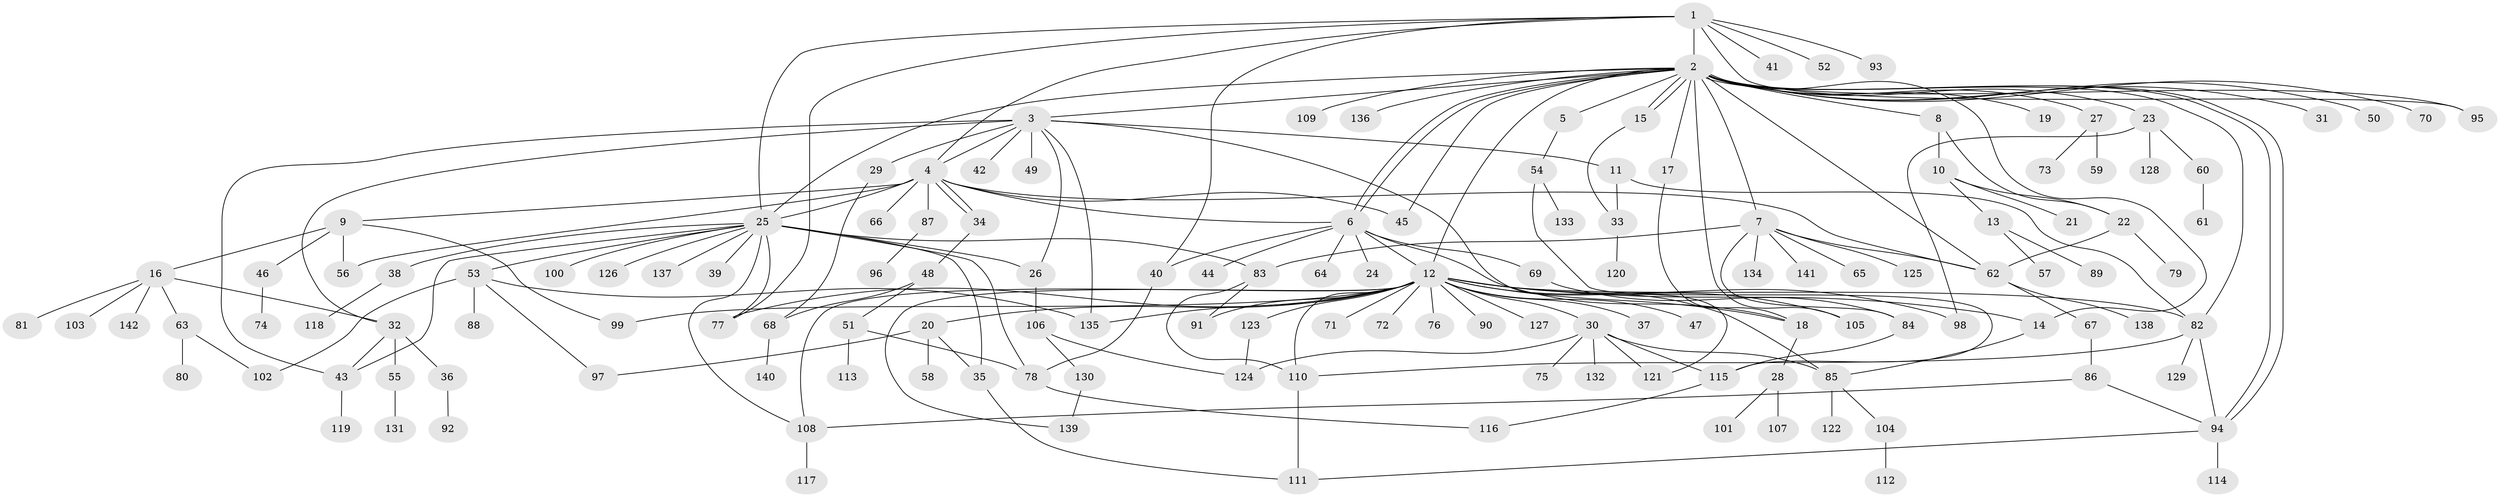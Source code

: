 // Generated by graph-tools (version 1.1) at 2025/49/03/09/25 03:49:57]
// undirected, 142 vertices, 201 edges
graph export_dot {
graph [start="1"]
  node [color=gray90,style=filled];
  1;
  2;
  3;
  4;
  5;
  6;
  7;
  8;
  9;
  10;
  11;
  12;
  13;
  14;
  15;
  16;
  17;
  18;
  19;
  20;
  21;
  22;
  23;
  24;
  25;
  26;
  27;
  28;
  29;
  30;
  31;
  32;
  33;
  34;
  35;
  36;
  37;
  38;
  39;
  40;
  41;
  42;
  43;
  44;
  45;
  46;
  47;
  48;
  49;
  50;
  51;
  52;
  53;
  54;
  55;
  56;
  57;
  58;
  59;
  60;
  61;
  62;
  63;
  64;
  65;
  66;
  67;
  68;
  69;
  70;
  71;
  72;
  73;
  74;
  75;
  76;
  77;
  78;
  79;
  80;
  81;
  82;
  83;
  84;
  85;
  86;
  87;
  88;
  89;
  90;
  91;
  92;
  93;
  94;
  95;
  96;
  97;
  98;
  99;
  100;
  101;
  102;
  103;
  104;
  105;
  106;
  107;
  108;
  109;
  110;
  111;
  112;
  113;
  114;
  115;
  116;
  117;
  118;
  119;
  120;
  121;
  122;
  123;
  124;
  125;
  126;
  127;
  128;
  129;
  130;
  131;
  132;
  133;
  134;
  135;
  136;
  137;
  138;
  139;
  140;
  141;
  142;
  1 -- 2;
  1 -- 4;
  1 -- 25;
  1 -- 40;
  1 -- 41;
  1 -- 52;
  1 -- 77;
  1 -- 93;
  1 -- 95;
  2 -- 3;
  2 -- 5;
  2 -- 6;
  2 -- 6;
  2 -- 7;
  2 -- 8;
  2 -- 12;
  2 -- 14;
  2 -- 15;
  2 -- 15;
  2 -- 17;
  2 -- 19;
  2 -- 23;
  2 -- 25;
  2 -- 27;
  2 -- 31;
  2 -- 45;
  2 -- 50;
  2 -- 62;
  2 -- 70;
  2 -- 82;
  2 -- 94;
  2 -- 94;
  2 -- 95;
  2 -- 105;
  2 -- 109;
  2 -- 136;
  3 -- 4;
  3 -- 11;
  3 -- 26;
  3 -- 29;
  3 -- 32;
  3 -- 42;
  3 -- 43;
  3 -- 49;
  3 -- 121;
  3 -- 135;
  4 -- 6;
  4 -- 9;
  4 -- 25;
  4 -- 34;
  4 -- 34;
  4 -- 45;
  4 -- 56;
  4 -- 62;
  4 -- 66;
  4 -- 87;
  5 -- 54;
  6 -- 12;
  6 -- 18;
  6 -- 24;
  6 -- 40;
  6 -- 44;
  6 -- 64;
  6 -- 69;
  7 -- 62;
  7 -- 65;
  7 -- 83;
  7 -- 84;
  7 -- 125;
  7 -- 134;
  7 -- 141;
  8 -- 10;
  8 -- 22;
  9 -- 16;
  9 -- 46;
  9 -- 56;
  9 -- 99;
  10 -- 13;
  10 -- 21;
  10 -- 22;
  11 -- 33;
  11 -- 82;
  12 -- 14;
  12 -- 18;
  12 -- 20;
  12 -- 30;
  12 -- 37;
  12 -- 47;
  12 -- 71;
  12 -- 72;
  12 -- 76;
  12 -- 77;
  12 -- 82;
  12 -- 85;
  12 -- 90;
  12 -- 91;
  12 -- 98;
  12 -- 99;
  12 -- 105;
  12 -- 108;
  12 -- 110;
  12 -- 123;
  12 -- 127;
  12 -- 135;
  12 -- 139;
  13 -- 57;
  13 -- 89;
  14 -- 85;
  15 -- 33;
  16 -- 32;
  16 -- 63;
  16 -- 81;
  16 -- 103;
  16 -- 142;
  17 -- 18;
  18 -- 28;
  20 -- 35;
  20 -- 58;
  20 -- 97;
  22 -- 62;
  22 -- 79;
  23 -- 60;
  23 -- 98;
  23 -- 128;
  25 -- 26;
  25 -- 35;
  25 -- 38;
  25 -- 39;
  25 -- 43;
  25 -- 53;
  25 -- 77;
  25 -- 78;
  25 -- 83;
  25 -- 100;
  25 -- 108;
  25 -- 126;
  25 -- 137;
  26 -- 106;
  27 -- 59;
  27 -- 73;
  28 -- 101;
  28 -- 107;
  29 -- 68;
  30 -- 75;
  30 -- 85;
  30 -- 115;
  30 -- 121;
  30 -- 124;
  30 -- 132;
  32 -- 36;
  32 -- 43;
  32 -- 55;
  33 -- 120;
  34 -- 48;
  35 -- 111;
  36 -- 92;
  38 -- 118;
  40 -- 78;
  43 -- 119;
  46 -- 74;
  48 -- 51;
  48 -- 68;
  51 -- 78;
  51 -- 113;
  53 -- 88;
  53 -- 97;
  53 -- 102;
  53 -- 135;
  54 -- 115;
  54 -- 133;
  55 -- 131;
  60 -- 61;
  62 -- 67;
  62 -- 138;
  63 -- 80;
  63 -- 102;
  67 -- 86;
  68 -- 140;
  69 -- 84;
  78 -- 116;
  82 -- 94;
  82 -- 110;
  82 -- 129;
  83 -- 91;
  83 -- 110;
  84 -- 115;
  85 -- 104;
  85 -- 122;
  86 -- 94;
  86 -- 108;
  87 -- 96;
  94 -- 111;
  94 -- 114;
  104 -- 112;
  106 -- 124;
  106 -- 130;
  108 -- 117;
  110 -- 111;
  115 -- 116;
  123 -- 124;
  130 -- 139;
}

